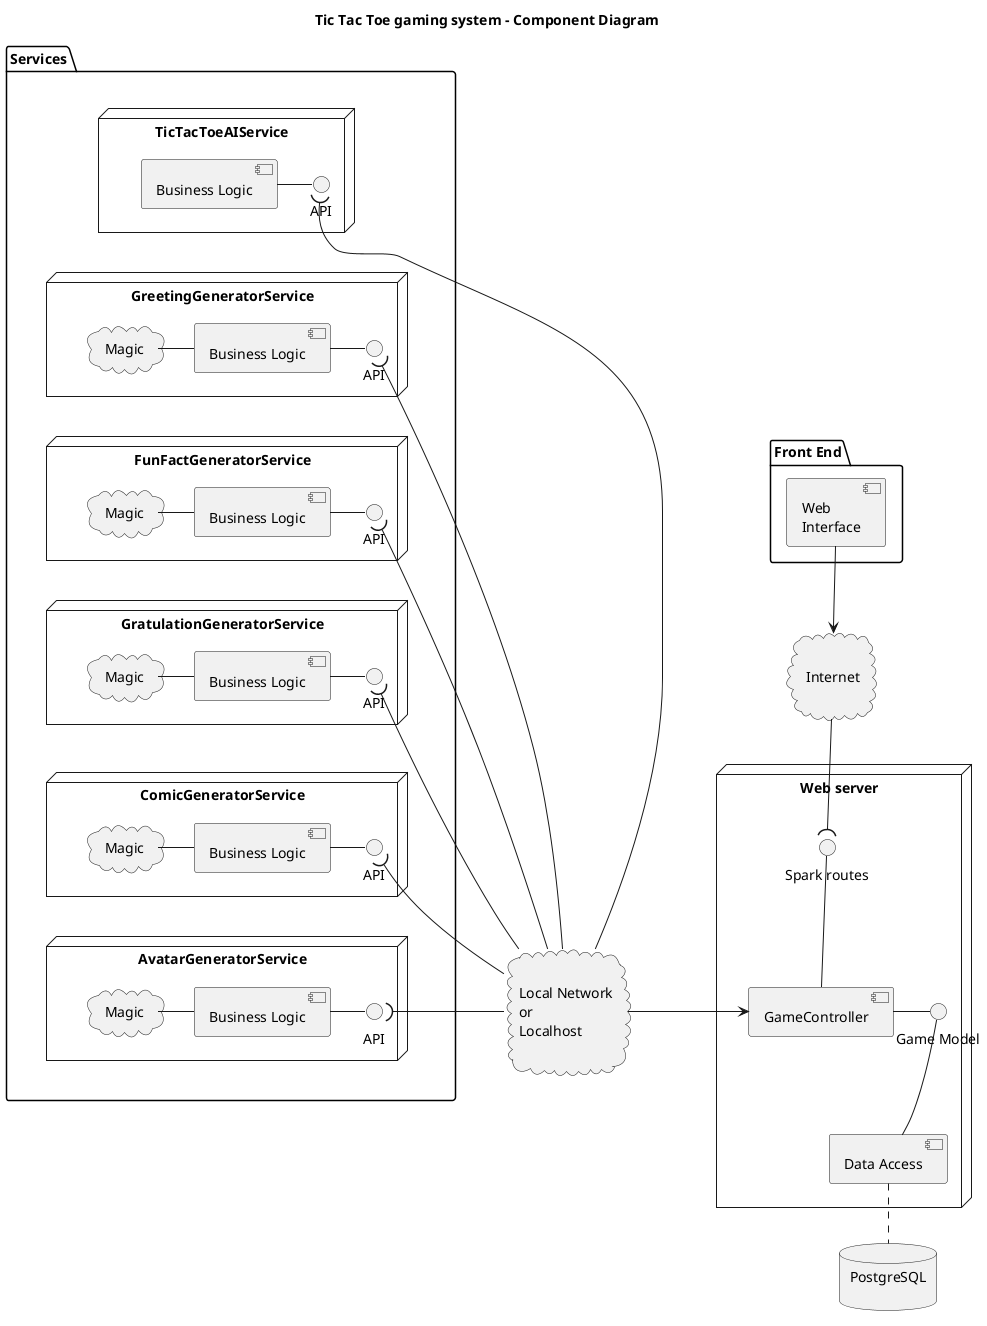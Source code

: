 @startuml

title Tic Tac Toe gaming system - Component Diagram

package "Front End" {
    component [Web\nInterface] as GUI
}

database "PostgreSQL\n" as DB{
}

cloud "\nInternet\n" as Internet {
}

cloud "\nLocal Network\nor\nLocalhost\n" as localhost{
}

node "Web server" as WebServer{
    [GameController]
    [Data Access] as DA
    interface "Spark routes" as Routes
    interface "Game Model" as Game
}

package "Services" as services{

    node "TicTacToeAIService" as core{
        interface "API" as CoreAPI
        [Business Logic] as CoreLogic
    }

    node "GreetingGeneratorService" as greeting{
        interface "API" as GreetingAPI
        [Business Logic] as GreetingLogic
        cloud "Magic" as GreetingMagic
    }

    node "FunFactGeneratorService" as funfact{
        interface "API" as FunFactAPI
        [Business Logic] as FunFactLogic
        cloud "Magic" as FunFactMagic
    }

    node "GratulationGeneratorService" as gratulation{
        interface "API" as GratulationAPI
        [Business Logic] as GratulationLogic
        cloud "Magic" as GratulationMagic
    }

    node "ComicGeneratorService" as comic{
        interface "API" as ComicAPI
        [Business Logic] as ComicLogic
        cloud "Magic" as ComicMagic
    }

    node "AvatarGeneratorService" as avatar{
        interface "API" as AvatarAPI
        [Business Logic] as AvatarLogic
        cloud "Magic" as AvatarMagic
    }
}

WebServer -[hidden]left- services
localhost -[hidden]left- WebServer
core -[hidden]down- greeting
greeting -[hidden]down- funfact
funfact -[hidden]down- gratulation
gratulation -[hidden]down- comic
comic -[hidden]down- avatar

GUI -down-> Internet
Internet -down-( Routes
GameController -up- Routes
GameController <-left- localhost

localhost -left-( CoreAPI
CoreAPI -left- CoreLogic

localhost -left-( GreetingAPI
GreetingAPI -left- GreetingLogic
GreetingLogic -left- GreetingMagic

localhost -left-( FunFactAPI
FunFactAPI -left- FunFactLogic
FunFactLogic -left- FunFactMagic

localhost -left-( GratulationAPI
GratulationAPI -left- GratulationLogic
GratulationLogic -left- GratulationMagic

localhost -left-( ComicAPI
ComicAPI -left- ComicLogic
ComicLogic -left- ComicMagic

localhost -left-( AvatarAPI
AvatarAPI -left- AvatarLogic
AvatarLogic -left- AvatarMagic

DA -up- Game
GameController -right- Game
DA .. DB

@enduml
